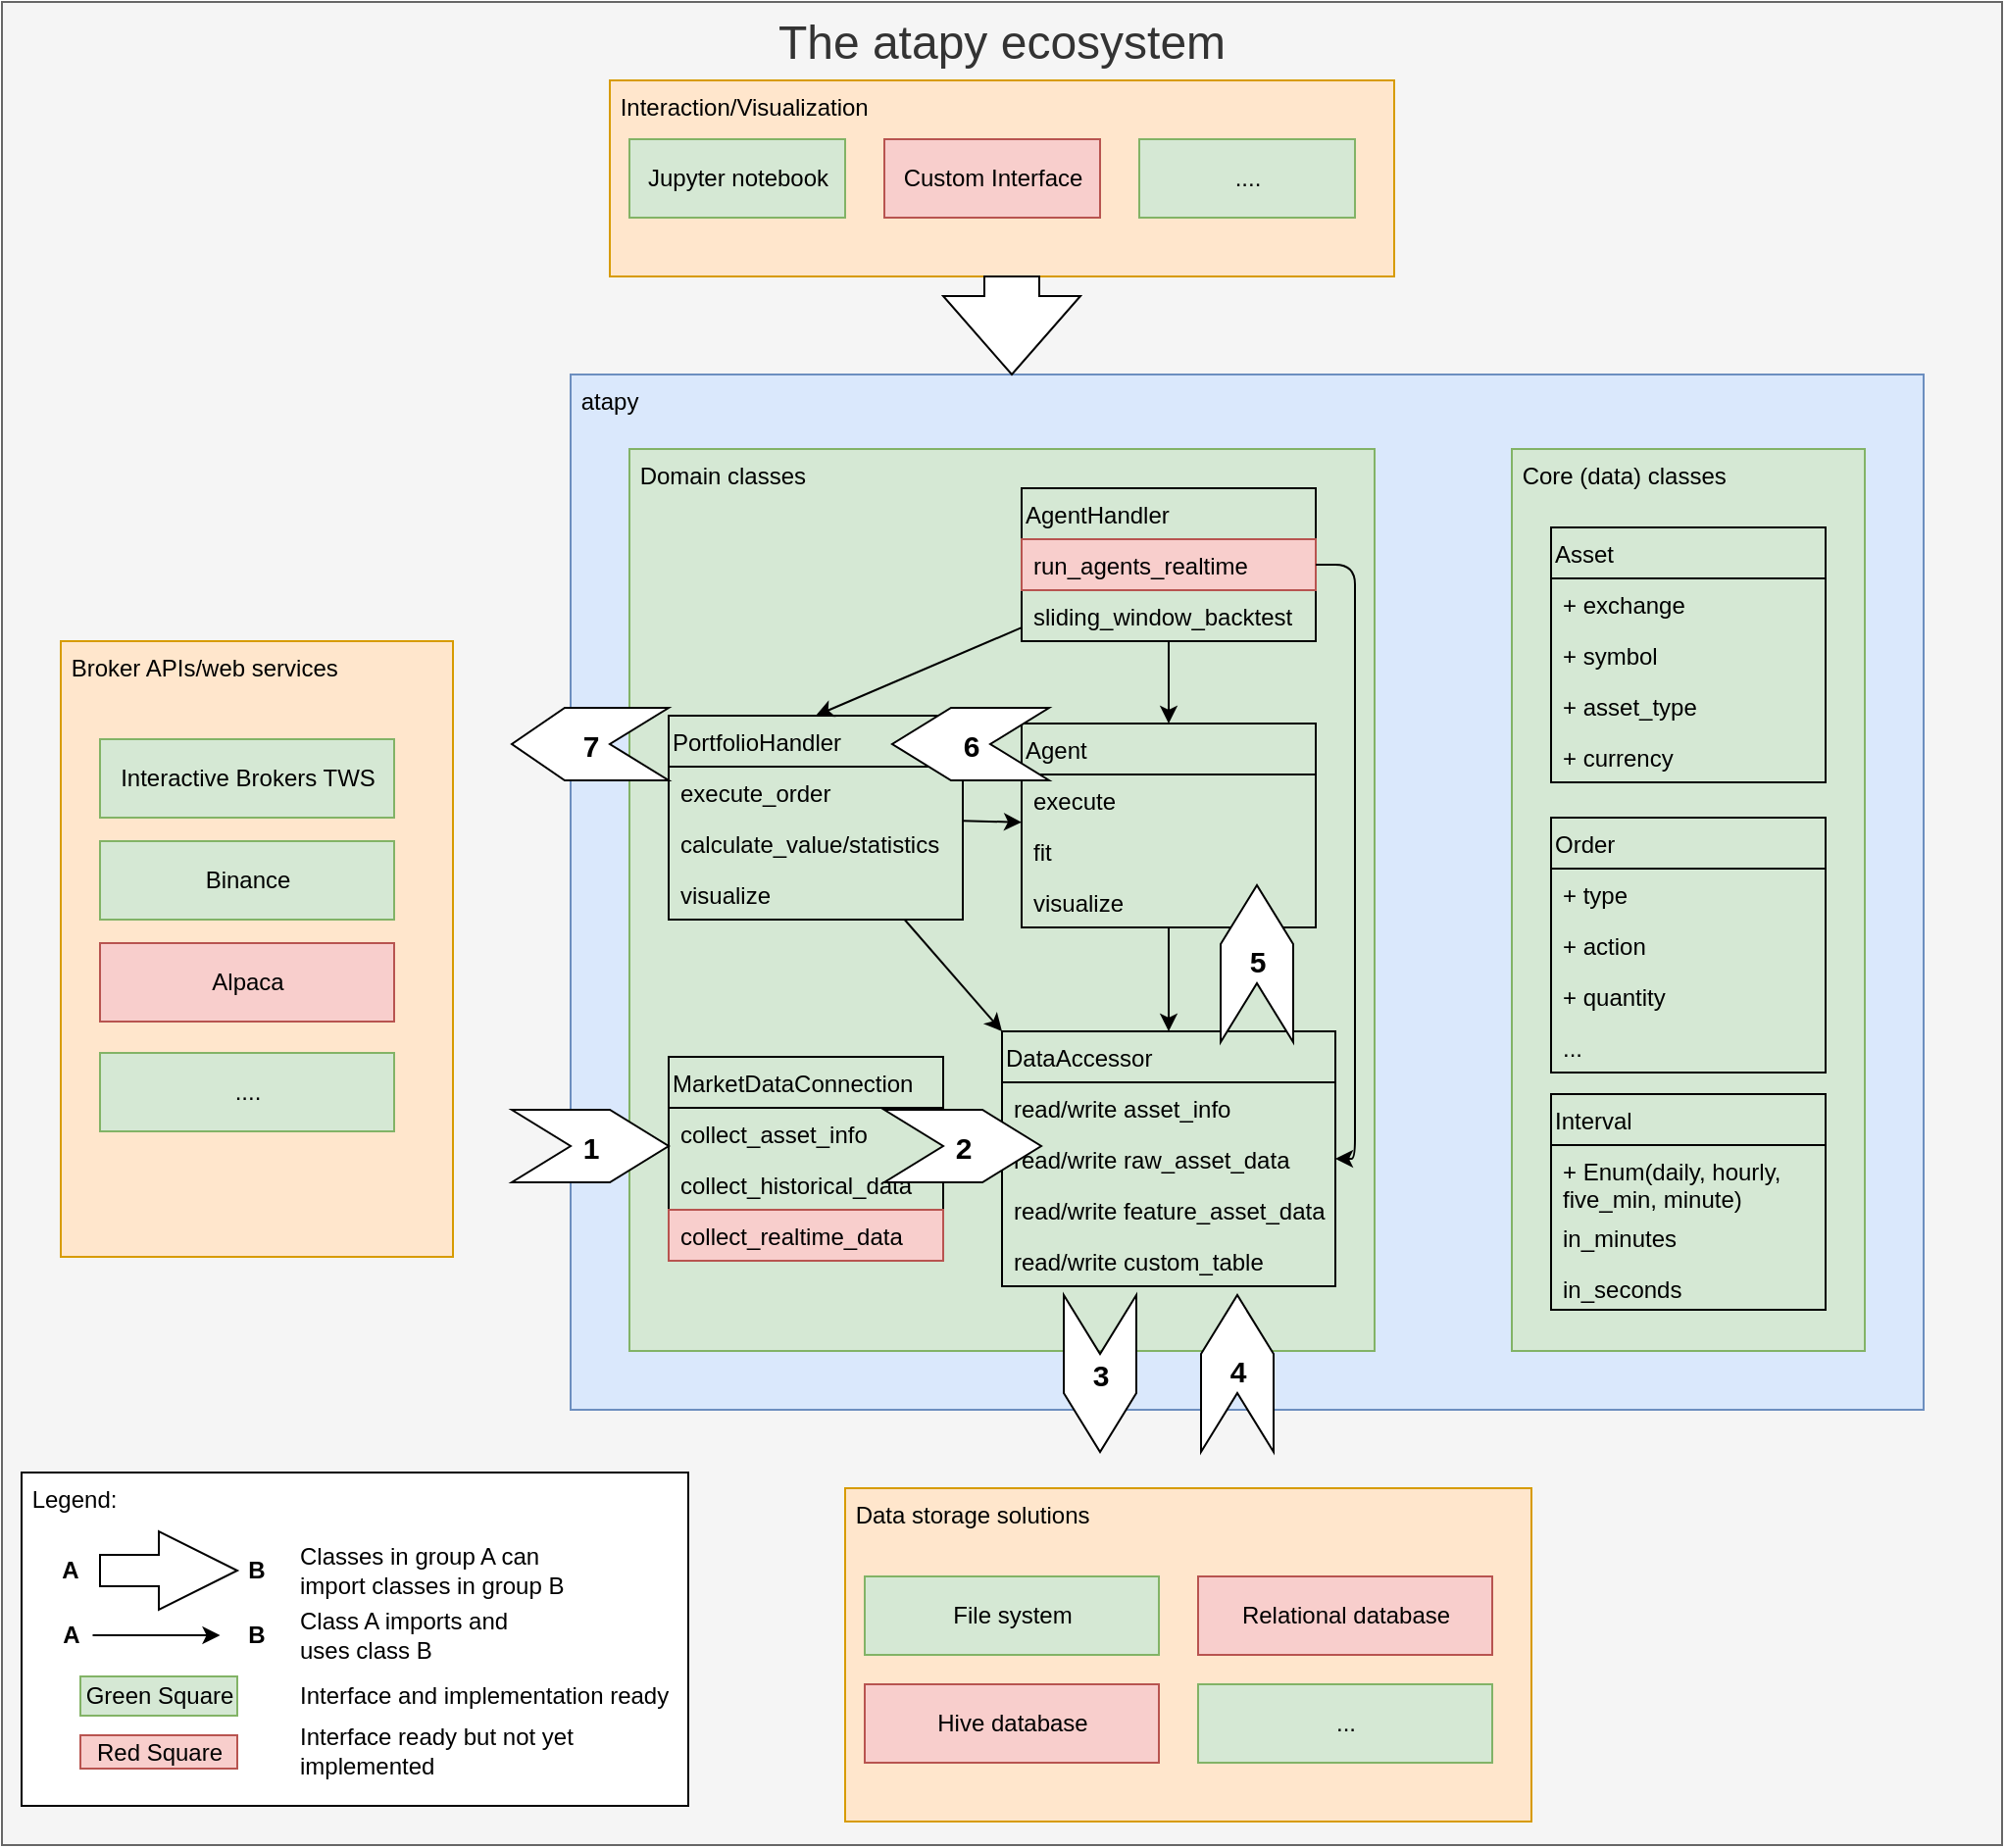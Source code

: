 <mxfile version="13.9.9" type="device"><diagram id="m-fYbM-t_2-ghVLzzrjX" name="Page-1"><mxGraphModel dx="1086" dy="806" grid="1" gridSize="10" guides="1" tooltips="1" connect="1" arrows="1" fold="1" page="1" pageScale="1" pageWidth="1654" pageHeight="1169" math="0" shadow="0"><root><mxCell id="0"/><mxCell id="1" parent="0"/><mxCell id="2xMp6ts41v3zg-Cotq4N-94" value="The atapy ecosystem" style="rounded=0;whiteSpace=wrap;html=1;align=center;verticalAlign=top;fontSize=24;fillColor=#f5f5f5;strokeColor=#666666;fontColor=#333333;" parent="1" vertex="1"><mxGeometry x="40" y="20" width="1020" height="940" as="geometry"/></mxCell><mxCell id="2xMp6ts41v3zg-Cotq4N-71" value="&amp;nbsp;atapy" style="rounded=0;whiteSpace=wrap;html=1;align=left;verticalAlign=top;fillColor=#dae8fc;strokeColor=#6c8ebf;" parent="1" vertex="1"><mxGeometry x="330" y="210" width="690" height="528" as="geometry"/></mxCell><mxCell id="2xMp6ts41v3zg-Cotq4N-56" value="&amp;nbsp;Core (data) classes" style="rounded=0;whiteSpace=wrap;html=1;align=left;verticalAlign=top;fillColor=#d5e8d4;strokeColor=#82b366;" parent="1" vertex="1"><mxGeometry x="810" y="248" width="180" height="460" as="geometry"/></mxCell><mxCell id="2xMp6ts41v3zg-Cotq4N-45" value="&amp;nbsp;Domain classes" style="rounded=0;whiteSpace=wrap;html=1;align=left;verticalAlign=top;fillColor=#d5e8d4;strokeColor=#82b366;" parent="1" vertex="1"><mxGeometry x="360" y="248" width="380" height="460" as="geometry"/></mxCell><mxCell id="2xMp6ts41v3zg-Cotq4N-4" value="&lt;span&gt;&amp;nbsp;Broker APIs/web services&lt;/span&gt;" style="rounded=0;whiteSpace=wrap;html=1;align=left;verticalAlign=top;fillColor=#ffe6cc;strokeColor=#d79b00;" parent="1" vertex="1"><mxGeometry x="70" y="346" width="200" height="314" as="geometry"/></mxCell><mxCell id="2xMp6ts41v3zg-Cotq4N-6" value="&lt;span style=&quot;color: rgb(0 , 0 , 0) ; font-family: &amp;#34;helvetica&amp;#34; ; font-size: 12px ; font-style: normal ; font-weight: 400 ; letter-spacing: normal ; text-indent: 0px ; text-transform: none ; word-spacing: 0px ; display: inline ; float: none&quot;&gt;&amp;nbsp;Data storage solutions&lt;/span&gt;" style="rounded=0;whiteSpace=wrap;html=1;verticalAlign=top;align=left;fillColor=#ffe6cc;strokeColor=#d79b00;" parent="1" vertex="1"><mxGeometry x="470" y="778" width="350" height="170" as="geometry"/></mxCell><mxCell id="2xMp6ts41v3zg-Cotq4N-7" value="MarketDataConnection" style="swimlane;fontStyle=0;childLayout=stackLayout;horizontal=1;startSize=26;fillColor=none;horizontalStack=0;resizeParent=1;resizeParentMax=0;resizeLast=0;collapsible=1;marginBottom=0;align=left;" parent="1" vertex="1"><mxGeometry x="380" y="558" width="140" height="104" as="geometry"/></mxCell><mxCell id="2xMp6ts41v3zg-Cotq4N-8" value="collect_asset_info" style="text;strokeColor=none;fillColor=none;align=left;verticalAlign=top;spacingLeft=4;spacingRight=4;overflow=hidden;rotatable=0;points=[[0,0.5],[1,0.5]];portConstraint=eastwest;" parent="2xMp6ts41v3zg-Cotq4N-7" vertex="1"><mxGeometry y="26" width="140" height="26" as="geometry"/></mxCell><mxCell id="2xMp6ts41v3zg-Cotq4N-9" value="collect_historical_data" style="text;strokeColor=none;fillColor=none;align=left;verticalAlign=top;spacingLeft=4;spacingRight=4;overflow=hidden;rotatable=0;points=[[0,0.5],[1,0.5]];portConstraint=eastwest;" parent="2xMp6ts41v3zg-Cotq4N-7" vertex="1"><mxGeometry y="52" width="140" height="26" as="geometry"/></mxCell><mxCell id="2xMp6ts41v3zg-Cotq4N-10" value="collect_realtime_data" style="text;strokeColor=#b85450;fillColor=#f8cecc;align=left;verticalAlign=top;spacingLeft=4;spacingRight=4;overflow=hidden;rotatable=0;points=[[0,0.5],[1,0.5]];portConstraint=eastwest;" parent="2xMp6ts41v3zg-Cotq4N-7" vertex="1"><mxGeometry y="78" width="140" height="26" as="geometry"/></mxCell><mxCell id="2xMp6ts41v3zg-Cotq4N-11" value="DataAccessor" style="swimlane;fontStyle=0;childLayout=stackLayout;horizontal=1;startSize=26;fillColor=none;horizontalStack=0;resizeParent=1;resizeParentMax=0;resizeLast=0;collapsible=1;marginBottom=0;align=left;" parent="1" vertex="1"><mxGeometry x="550" y="545" width="170" height="130" as="geometry"/></mxCell><mxCell id="2xMp6ts41v3zg-Cotq4N-12" value="read/write asset_info" style="text;strokeColor=none;fillColor=none;align=left;verticalAlign=top;spacingLeft=4;spacingRight=4;overflow=hidden;rotatable=0;points=[[0,0.5],[1,0.5]];portConstraint=eastwest;" parent="2xMp6ts41v3zg-Cotq4N-11" vertex="1"><mxGeometry y="26" width="170" height="26" as="geometry"/></mxCell><mxCell id="2xMp6ts41v3zg-Cotq4N-13" value="read/write raw_asset_data" style="text;strokeColor=none;fillColor=none;align=left;verticalAlign=top;spacingLeft=4;spacingRight=4;overflow=hidden;rotatable=0;points=[[0,0.5],[1,0.5]];portConstraint=eastwest;" parent="2xMp6ts41v3zg-Cotq4N-11" vertex="1"><mxGeometry y="52" width="170" height="26" as="geometry"/></mxCell><mxCell id="2xMp6ts41v3zg-Cotq4N-14" value="read/write feature_asset_data" style="text;strokeColor=none;fillColor=none;align=left;verticalAlign=top;spacingLeft=4;spacingRight=4;overflow=hidden;rotatable=0;points=[[0,0.5],[1,0.5]];portConstraint=eastwest;" parent="2xMp6ts41v3zg-Cotq4N-11" vertex="1"><mxGeometry y="78" width="170" height="26" as="geometry"/></mxCell><mxCell id="2xMp6ts41v3zg-Cotq4N-55" value="read/write custom_table" style="text;strokeColor=none;fillColor=none;align=left;verticalAlign=top;spacingLeft=4;spacingRight=4;overflow=hidden;rotatable=0;points=[[0,0.5],[1,0.5]];portConstraint=eastwest;" parent="2xMp6ts41v3zg-Cotq4N-11" vertex="1"><mxGeometry y="104" width="170" height="26" as="geometry"/></mxCell><mxCell id="2xMp6ts41v3zg-Cotq4N-15" value="PortfolioHandler" style="swimlane;fontStyle=0;childLayout=stackLayout;horizontal=1;startSize=26;fillColor=none;horizontalStack=0;resizeParent=1;resizeParentMax=0;resizeLast=0;collapsible=1;marginBottom=0;align=left;" parent="1" vertex="1"><mxGeometry x="380" y="384" width="150" height="104" as="geometry"><mxRectangle x="380" y="384" width="120" height="26" as="alternateBounds"/></mxGeometry></mxCell><mxCell id="2xMp6ts41v3zg-Cotq4N-16" value="execute_order" style="text;strokeColor=none;fillColor=none;align=left;verticalAlign=top;spacingLeft=4;spacingRight=4;overflow=hidden;rotatable=0;points=[[0,0.5],[1,0.5]];portConstraint=eastwest;" parent="2xMp6ts41v3zg-Cotq4N-15" vertex="1"><mxGeometry y="26" width="150" height="26" as="geometry"/></mxCell><mxCell id="2xMp6ts41v3zg-Cotq4N-18" value="calculate_value/statistics" style="text;strokeColor=none;fillColor=none;align=left;verticalAlign=top;spacingLeft=4;spacingRight=4;overflow=hidden;rotatable=0;points=[[0,0.5],[1,0.5]];portConstraint=eastwest;" parent="2xMp6ts41v3zg-Cotq4N-15" vertex="1"><mxGeometry y="52" width="150" height="26" as="geometry"/></mxCell><mxCell id="2xMp6ts41v3zg-Cotq4N-17" value="visualize" style="text;strokeColor=none;fillColor=none;align=left;verticalAlign=top;spacingLeft=4;spacingRight=4;overflow=hidden;rotatable=0;points=[[0,0.5],[1,0.5]];portConstraint=eastwest;" parent="2xMp6ts41v3zg-Cotq4N-15" vertex="1"><mxGeometry y="78" width="150" height="26" as="geometry"/></mxCell><mxCell id="2xMp6ts41v3zg-Cotq4N-20" value="Asset" style="swimlane;fontStyle=0;childLayout=stackLayout;horizontal=1;startSize=26;fillColor=none;horizontalStack=0;resizeParent=1;resizeParentMax=0;resizeLast=0;collapsible=1;marginBottom=0;align=left;" parent="1" vertex="1"><mxGeometry x="830" y="288" width="140" height="130" as="geometry"/></mxCell><mxCell id="2xMp6ts41v3zg-Cotq4N-21" value="+ exchange" style="text;strokeColor=none;fillColor=none;align=left;verticalAlign=top;spacingLeft=4;spacingRight=4;overflow=hidden;rotatable=0;points=[[0,0.5],[1,0.5]];portConstraint=eastwest;" parent="2xMp6ts41v3zg-Cotq4N-20" vertex="1"><mxGeometry y="26" width="140" height="26" as="geometry"/></mxCell><mxCell id="2xMp6ts41v3zg-Cotq4N-22" value="+ symbol" style="text;strokeColor=none;fillColor=none;align=left;verticalAlign=top;spacingLeft=4;spacingRight=4;overflow=hidden;rotatable=0;points=[[0,0.5],[1,0.5]];portConstraint=eastwest;" parent="2xMp6ts41v3zg-Cotq4N-20" vertex="1"><mxGeometry y="52" width="140" height="26" as="geometry"/></mxCell><mxCell id="2xMp6ts41v3zg-Cotq4N-57" value="+ asset_type" style="text;strokeColor=none;fillColor=none;align=left;verticalAlign=top;spacingLeft=4;spacingRight=4;overflow=hidden;rotatable=0;points=[[0,0.5],[1,0.5]];portConstraint=eastwest;" parent="2xMp6ts41v3zg-Cotq4N-20" vertex="1"><mxGeometry y="78" width="140" height="26" as="geometry"/></mxCell><mxCell id="2xMp6ts41v3zg-Cotq4N-23" value="+ currency" style="text;strokeColor=none;fillColor=none;align=left;verticalAlign=top;spacingLeft=4;spacingRight=4;overflow=hidden;rotatable=0;points=[[0,0.5],[1,0.5]];portConstraint=eastwest;" parent="2xMp6ts41v3zg-Cotq4N-20" vertex="1"><mxGeometry y="104" width="140" height="26" as="geometry"/></mxCell><mxCell id="2xMp6ts41v3zg-Cotq4N-28" value="Interval" style="swimlane;fontStyle=0;childLayout=stackLayout;horizontal=1;startSize=26;fillColor=none;horizontalStack=0;resizeParent=1;resizeParentMax=0;resizeLast=0;collapsible=1;marginBottom=0;align=left;" parent="1" vertex="1"><mxGeometry x="830" y="577" width="140" height="110" as="geometry"/></mxCell><mxCell id="2xMp6ts41v3zg-Cotq4N-29" value="+ Enum(daily, hourly, &#10;five_min, minute)" style="text;strokeColor=none;fillColor=none;align=left;verticalAlign=top;spacingLeft=4;spacingRight=4;overflow=hidden;rotatable=0;points=[[0,0.5],[1,0.5]];portConstraint=eastwest;" parent="2xMp6ts41v3zg-Cotq4N-28" vertex="1"><mxGeometry y="26" width="140" height="34" as="geometry"/></mxCell><mxCell id="2xMp6ts41v3zg-Cotq4N-30" value="in_minutes" style="text;strokeColor=none;fillColor=none;align=left;verticalAlign=top;spacingLeft=4;spacingRight=4;overflow=hidden;rotatable=0;points=[[0,0.5],[1,0.5]];portConstraint=eastwest;" parent="2xMp6ts41v3zg-Cotq4N-28" vertex="1"><mxGeometry y="60" width="140" height="26" as="geometry"/></mxCell><mxCell id="2xMp6ts41v3zg-Cotq4N-31" value="in_seconds" style="text;strokeColor=none;fillColor=none;align=left;verticalAlign=top;spacingLeft=4;spacingRight=4;overflow=hidden;rotatable=0;points=[[0,0.5],[1,0.5]];portConstraint=eastwest;" parent="2xMp6ts41v3zg-Cotq4N-28" vertex="1"><mxGeometry y="86" width="140" height="24" as="geometry"/></mxCell><mxCell id="2xMp6ts41v3zg-Cotq4N-33" value="Agent" style="swimlane;fontStyle=0;childLayout=stackLayout;horizontal=1;startSize=26;fillColor=none;horizontalStack=0;resizeParent=1;resizeParentMax=0;resizeLast=0;collapsible=1;marginBottom=0;align=left;" parent="1" vertex="1"><mxGeometry x="560" y="388" width="150" height="104" as="geometry"/></mxCell><mxCell id="2xMp6ts41v3zg-Cotq4N-34" value="execute" style="text;strokeColor=none;fillColor=none;align=left;verticalAlign=top;spacingLeft=4;spacingRight=4;overflow=hidden;rotatable=0;points=[[0,0.5],[1,0.5]];portConstraint=eastwest;" parent="2xMp6ts41v3zg-Cotq4N-33" vertex="1"><mxGeometry y="26" width="150" height="26" as="geometry"/></mxCell><mxCell id="2xMp6ts41v3zg-Cotq4N-35" value="fit" style="text;strokeColor=none;fillColor=none;align=left;verticalAlign=top;spacingLeft=4;spacingRight=4;overflow=hidden;rotatable=0;points=[[0,0.5],[1,0.5]];portConstraint=eastwest;" parent="2xMp6ts41v3zg-Cotq4N-33" vertex="1"><mxGeometry y="52" width="150" height="26" as="geometry"/></mxCell><mxCell id="2xMp6ts41v3zg-Cotq4N-36" value="visualize" style="text;strokeColor=none;fillColor=none;align=left;verticalAlign=top;spacingLeft=4;spacingRight=4;overflow=hidden;rotatable=0;points=[[0,0.5],[1,0.5]];portConstraint=eastwest;" parent="2xMp6ts41v3zg-Cotq4N-33" vertex="1"><mxGeometry y="78" width="150" height="26" as="geometry"/></mxCell><mxCell id="2xMp6ts41v3zg-Cotq4N-38" value="&amp;nbsp;Interaction/Visualization" style="rounded=0;whiteSpace=wrap;html=1;align=left;verticalAlign=top;fillColor=#ffe6cc;strokeColor=#d79b00;" parent="1" vertex="1"><mxGeometry x="350" y="60" width="400" height="100" as="geometry"/></mxCell><mxCell id="2xMp6ts41v3zg-Cotq4N-39" value="Jupyter notebook" style="html=1;align=left;" parent="1" vertex="1"><mxGeometry x="360" y="90" width="110" height="40" as="geometry"/></mxCell><mxCell id="2xMp6ts41v3zg-Cotq4N-40" value="Custom Interface" style="html=1;align=center;fillColor=#f8cecc;strokeColor=#b85450;" parent="1" vertex="1"><mxGeometry x="490" y="90" width="110" height="40" as="geometry"/></mxCell><mxCell id="2xMp6ts41v3zg-Cotq4N-41" value="Interactive Brokers TWS" style="html=1;align=left;" parent="1" vertex="1"><mxGeometry x="90" y="396" width="150" height="40" as="geometry"/></mxCell><mxCell id="2xMp6ts41v3zg-Cotq4N-42" value="Binance" style="html=1;align=left;" parent="1" vertex="1"><mxGeometry x="90" y="448" width="150" height="40" as="geometry"/></mxCell><mxCell id="2xMp6ts41v3zg-Cotq4N-43" value="Alpaca" style="html=1;align=left;" parent="1" vertex="1"><mxGeometry x="90" y="500" width="150" height="40" as="geometry"/></mxCell><mxCell id="2xMp6ts41v3zg-Cotq4N-44" value="...." style="html=1;align=center;fillColor=#d5e8d4;strokeColor=#82b366;" parent="1" vertex="1"><mxGeometry x="90" y="556" width="150" height="40" as="geometry"/></mxCell><mxCell id="2xMp6ts41v3zg-Cotq4N-47" value="Alpaca" style="html=1;align=center;fillColor=#f8cecc;strokeColor=#b85450;" parent="1" vertex="1"><mxGeometry x="90" y="500" width="150" height="40" as="geometry"/></mxCell><mxCell id="2xMp6ts41v3zg-Cotq4N-48" value="Interactive Brokers TWS" style="html=1;align=center;fillColor=#d5e8d4;strokeColor=#82b366;" parent="1" vertex="1"><mxGeometry x="90" y="396" width="150" height="40" as="geometry"/></mxCell><mxCell id="2xMp6ts41v3zg-Cotq4N-49" value="Binance" style="html=1;align=center;fillColor=#d5e8d4;strokeColor=#82b366;" parent="1" vertex="1"><mxGeometry x="90" y="448" width="150" height="40" as="geometry"/></mxCell><mxCell id="2xMp6ts41v3zg-Cotq4N-50" value="Jupyter notebook" style="html=1;align=center;fillColor=#d5e8d4;strokeColor=#82b366;" parent="1" vertex="1"><mxGeometry x="360" y="90" width="110" height="40" as="geometry"/></mxCell><mxCell id="2xMp6ts41v3zg-Cotq4N-51" value="File system" style="html=1;align=center;fillColor=#d5e8d4;strokeColor=#82b366;" parent="1" vertex="1"><mxGeometry x="480" y="823" width="150" height="40" as="geometry"/></mxCell><mxCell id="2xMp6ts41v3zg-Cotq4N-52" value="Relational database" style="html=1;align=center;fillColor=#f8cecc;strokeColor=#b85450;" parent="1" vertex="1"><mxGeometry x="650" y="823" width="150" height="40" as="geometry"/></mxCell><mxCell id="2xMp6ts41v3zg-Cotq4N-53" value="Hive database" style="html=1;align=center;fillColor=#f8cecc;strokeColor=#b85450;" parent="1" vertex="1"><mxGeometry x="480" y="878" width="150" height="40" as="geometry"/></mxCell><mxCell id="2xMp6ts41v3zg-Cotq4N-54" value="..." style="html=1;align=center;fillColor=#d5e8d4;strokeColor=#82b366;" parent="1" vertex="1"><mxGeometry x="650" y="878" width="150" height="40" as="geometry"/></mxCell><mxCell id="2xMp6ts41v3zg-Cotq4N-59" value="Order" style="swimlane;fontStyle=0;childLayout=stackLayout;horizontal=1;startSize=26;fillColor=none;horizontalStack=0;resizeParent=1;resizeParentMax=0;resizeLast=0;collapsible=1;marginBottom=0;align=left;" parent="1" vertex="1"><mxGeometry x="830" y="436" width="140" height="130" as="geometry"/></mxCell><mxCell id="2xMp6ts41v3zg-Cotq4N-60" value="+ type" style="text;strokeColor=none;fillColor=none;align=left;verticalAlign=top;spacingLeft=4;spacingRight=4;overflow=hidden;rotatable=0;points=[[0,0.5],[1,0.5]];portConstraint=eastwest;" parent="2xMp6ts41v3zg-Cotq4N-59" vertex="1"><mxGeometry y="26" width="140" height="26" as="geometry"/></mxCell><mxCell id="2xMp6ts41v3zg-Cotq4N-61" value="+ action" style="text;strokeColor=none;fillColor=none;align=left;verticalAlign=top;spacingLeft=4;spacingRight=4;overflow=hidden;rotatable=0;points=[[0,0.5],[1,0.5]];portConstraint=eastwest;" parent="2xMp6ts41v3zg-Cotq4N-59" vertex="1"><mxGeometry y="52" width="140" height="26" as="geometry"/></mxCell><mxCell id="2xMp6ts41v3zg-Cotq4N-62" value="+ quantity" style="text;strokeColor=none;fillColor=none;align=left;verticalAlign=top;spacingLeft=4;spacingRight=4;overflow=hidden;rotatable=0;points=[[0,0.5],[1,0.5]];portConstraint=eastwest;" parent="2xMp6ts41v3zg-Cotq4N-59" vertex="1"><mxGeometry y="78" width="140" height="26" as="geometry"/></mxCell><mxCell id="2xMp6ts41v3zg-Cotq4N-63" value="..." style="text;strokeColor=none;fillColor=none;align=left;verticalAlign=top;spacingLeft=4;spacingRight=4;overflow=hidden;rotatable=0;points=[[0,0.5],[1,0.5]];portConstraint=eastwest;" parent="2xMp6ts41v3zg-Cotq4N-59" vertex="1"><mxGeometry y="104" width="140" height="26" as="geometry"/></mxCell><mxCell id="2xMp6ts41v3zg-Cotq4N-65" value="AgentHandler" style="swimlane;fontStyle=0;childLayout=stackLayout;horizontal=1;startSize=26;fillColor=none;horizontalStack=0;resizeParent=1;resizeParentMax=0;resizeLast=0;collapsible=1;marginBottom=0;align=left;" parent="1" vertex="1"><mxGeometry x="560" y="268" width="150" height="78" as="geometry"/></mxCell><mxCell id="2xMp6ts41v3zg-Cotq4N-66" value="run_agents_realtime" style="text;strokeColor=#b85450;fillColor=#f8cecc;align=left;verticalAlign=top;spacingLeft=4;spacingRight=4;overflow=hidden;rotatable=0;points=[[0,0.5],[1,0.5]];portConstraint=eastwest;" parent="2xMp6ts41v3zg-Cotq4N-65" vertex="1"><mxGeometry y="26" width="150" height="26" as="geometry"/></mxCell><mxCell id="2xMp6ts41v3zg-Cotq4N-67" value="sliding_window_backtest" style="text;strokeColor=none;fillColor=none;align=left;verticalAlign=top;spacingLeft=4;spacingRight=4;overflow=hidden;rotatable=0;points=[[0,0.5],[1,0.5]];portConstraint=eastwest;" parent="2xMp6ts41v3zg-Cotq4N-65" vertex="1"><mxGeometry y="52" width="150" height="26" as="geometry"/></mxCell><mxCell id="2xMp6ts41v3zg-Cotq4N-70" value="...." style="html=1;align=center;fillColor=#d5e8d4;strokeColor=#82b366;" parent="1" vertex="1"><mxGeometry x="620" y="90" width="110" height="40" as="geometry"/></mxCell><mxCell id="2xMp6ts41v3zg-Cotq4N-75" value="" style="endArrow=classic;html=1;entryX=0;entryY=0;entryDx=0;entryDy=0;" parent="1" source="2xMp6ts41v3zg-Cotq4N-15" target="2xMp6ts41v3zg-Cotq4N-11" edge="1"><mxGeometry width="50" height="50" relative="1" as="geometry"><mxPoint x="455" y="384" as="sourcePoint"/><mxPoint x="560" y="498" as="targetPoint"/></mxGeometry></mxCell><mxCell id="2xMp6ts41v3zg-Cotq4N-80" value="" style="endArrow=classic;html=1;entryX=0;entryY=0.5;entryDx=0;entryDy=0;" parent="1" source="2xMp6ts41v3zg-Cotq4N-7" target="2xMp6ts41v3zg-Cotq4N-13" edge="1"><mxGeometry width="50" height="50" relative="1" as="geometry"><mxPoint x="649.407" y="502.0" as="sourcePoint"/><mxPoint x="655" y="568" as="targetPoint"/></mxGeometry></mxCell><mxCell id="2xMp6ts41v3zg-Cotq4N-86" value="" style="endArrow=classic;html=1;entryX=0.5;entryY=0;entryDx=0;entryDy=0;" parent="1" source="2xMp6ts41v3zg-Cotq4N-65" target="2xMp6ts41v3zg-Cotq4N-15" edge="1"><mxGeometry width="50" height="50" relative="1" as="geometry"><mxPoint x="645" y="356" as="sourcePoint"/><mxPoint x="645" y="398" as="targetPoint"/></mxGeometry></mxCell><mxCell id="2xMp6ts41v3zg-Cotq4N-92" value="" style="html=1;shadow=0;dashed=0;align=center;verticalAlign=middle;shape=mxgraph.arrows2.arrow;dy=0.6;dx=40;direction=south;notch=0;" parent="1" vertex="1"><mxGeometry x="520" y="160" width="70" height="50" as="geometry"/></mxCell><mxCell id="xxs568KQ2R3x9aCz8IpE-3" value="&amp;nbsp;Legend:" style="rounded=0;whiteSpace=wrap;html=1;align=left;verticalAlign=top;" parent="1" vertex="1"><mxGeometry x="50" y="770" width="340" height="170" as="geometry"/></mxCell><mxCell id="xxs568KQ2R3x9aCz8IpE-4" value="" style="html=1;shadow=0;dashed=0;align=center;verticalAlign=middle;shape=mxgraph.arrows2.arrow;dy=0.6;dx=40;notch=0;" parent="1" vertex="1"><mxGeometry x="90" y="800" width="70" height="40" as="geometry"/></mxCell><mxCell id="xxs568KQ2R3x9aCz8IpE-6" value="Red Square" style="html=1;align=center;fillColor=#f8cecc;strokeColor=#b85450;" parent="1" vertex="1"><mxGeometry x="80" y="904" width="80" height="17" as="geometry"/></mxCell><mxCell id="xxs568KQ2R3x9aCz8IpE-7" value="Green Square" style="html=1;align=center;fillColor=#d5e8d4;strokeColor=#82b366;" parent="1" vertex="1"><mxGeometry x="80" y="874" width="80" height="20" as="geometry"/></mxCell><mxCell id="xxs568KQ2R3x9aCz8IpE-8" value="A" style="rounded=0;whiteSpace=wrap;html=1;strokeColor=none;fillColor=none;fontStyle=1" parent="1" vertex="1"><mxGeometry x="40" y="810" width="70" height="20" as="geometry"/></mxCell><mxCell id="xxs568KQ2R3x9aCz8IpE-9" value="B" style="rounded=0;whiteSpace=wrap;html=1;strokeColor=none;fillColor=none;fontStyle=1" parent="1" vertex="1"><mxGeometry x="135" y="810" width="70" height="20" as="geometry"/></mxCell><mxCell id="xxs568KQ2R3x9aCz8IpE-10" value="Classes in group A can import classes in group B" style="rounded=0;whiteSpace=wrap;html=1;strokeColor=none;fillColor=none;fontStyle=0;align=left;" parent="1" vertex="1"><mxGeometry x="190" y="810" width="150" height="20" as="geometry"/></mxCell><mxCell id="xxs568KQ2R3x9aCz8IpE-11" value="Interface and implementation ready" style="rounded=0;whiteSpace=wrap;html=1;strokeColor=none;fillColor=none;fontStyle=0;align=left;" parent="1" vertex="1"><mxGeometry x="190" y="874" width="200" height="20" as="geometry"/></mxCell><mxCell id="xxs568KQ2R3x9aCz8IpE-12" value="Interface ready but not yet implemented" style="rounded=0;whiteSpace=wrap;html=1;strokeColor=none;fillColor=none;fontStyle=0;align=left;" parent="1" vertex="1"><mxGeometry x="190" y="902" width="200" height="20" as="geometry"/></mxCell><mxCell id="xxs568KQ2R3x9aCz8IpE-17" style="edgeStyle=orthogonalEdgeStyle;rounded=0;orthogonalLoop=1;jettySize=auto;html=1;" parent="1" source="xxs568KQ2R3x9aCz8IpE-14" target="xxs568KQ2R3x9aCz8IpE-15" edge="1"><mxGeometry relative="1" as="geometry"><mxPoint x="113" y="853" as="sourcePoint"/></mxGeometry></mxCell><mxCell id="xxs568KQ2R3x9aCz8IpE-14" value="A" style="rounded=0;whiteSpace=wrap;html=1;strokeColor=none;fillColor=none;fontStyle=1" parent="1" vertex="1"><mxGeometry x="63.75" y="843" width="22.5" height="20" as="geometry"/></mxCell><mxCell id="xxs568KQ2R3x9aCz8IpE-15" value="B" style="rounded=0;whiteSpace=wrap;html=1;strokeColor=none;fillColor=none;fontStyle=1" parent="1" vertex="1"><mxGeometry x="151.25" y="843" width="37.5" height="20" as="geometry"/></mxCell><mxCell id="xxs568KQ2R3x9aCz8IpE-18" value="Class A imports and uses class B" style="rounded=0;whiteSpace=wrap;html=1;strokeColor=none;fillColor=none;fontStyle=0;align=left;" parent="1" vertex="1"><mxGeometry x="190" y="843" width="130" height="20" as="geometry"/></mxCell><mxCell id="xxs568KQ2R3x9aCz8IpE-21" value="" style="edgeStyle=elbowEdgeStyle;elbow=horizontal;endArrow=classic;html=1;entryX=1;entryY=0.5;entryDx=0;entryDy=0;exitX=1;exitY=0.5;exitDx=0;exitDy=0;" parent="1" source="2xMp6ts41v3zg-Cotq4N-65" target="2xMp6ts41v3zg-Cotq4N-13" edge="1"><mxGeometry width="50" height="50" relative="1" as="geometry"><mxPoint x="640" y="360" as="sourcePoint"/><mxPoint x="690" y="310" as="targetPoint"/><Array as="points"><mxPoint x="730" y="446"/></Array></mxGeometry></mxCell><mxCell id="FSBijWU9aPu8e-1big-3-5" value="1" style="html=1;shadow=0;dashed=0;align=center;verticalAlign=middle;shape=mxgraph.arrows2.arrow;dy=0;dx=30;notch=30;fontStyle=1;fontSize=15;" vertex="1" parent="1"><mxGeometry x="300" y="585" width="80" height="37" as="geometry"/></mxCell><mxCell id="FSBijWU9aPu8e-1big-3-6" value="2" style="html=1;shadow=0;dashed=0;align=center;verticalAlign=middle;shape=mxgraph.arrows2.arrow;dy=0;dx=30;notch=30;fontStyle=1;fontSize=15;" vertex="1" parent="1"><mxGeometry x="490" y="585" width="80" height="37" as="geometry"/></mxCell><mxCell id="FSBijWU9aPu8e-1big-3-7" value="3" style="html=1;shadow=0;dashed=0;align=center;verticalAlign=middle;shape=mxgraph.arrows2.arrow;dy=0;dx=30;notch=30;rotation=90;horizontal=0;fontStyle=1;fontSize=15;" vertex="1" parent="1"><mxGeometry x="560" y="701" width="80" height="37" as="geometry"/></mxCell><mxCell id="FSBijWU9aPu8e-1big-3-8" value="" style="html=1;shadow=0;dashed=0;align=center;verticalAlign=middle;shape=mxgraph.arrows2.arrow;dy=0;dx=30;notch=30;rotation=-90;horizontal=0;flipH=0;flipV=0;" vertex="1" parent="1"><mxGeometry x="630" y="701" width="80" height="37" as="geometry"/></mxCell><mxCell id="FSBijWU9aPu8e-1big-3-9" value="" style="html=1;shadow=0;dashed=0;align=center;verticalAlign=middle;shape=mxgraph.arrows2.arrow;dy=0;dx=30;notch=30;rotation=-90;horizontal=0;flipH=0;flipV=0;" vertex="1" parent="1"><mxGeometry x="640" y="492" width="80" height="37" as="geometry"/></mxCell><mxCell id="FSBijWU9aPu8e-1big-3-10" value="" style="endArrow=classic;html=1;" edge="1" parent="1" source="2xMp6ts41v3zg-Cotq4N-33" target="2xMp6ts41v3zg-Cotq4N-11"><mxGeometry width="50" height="50" relative="1" as="geometry"><mxPoint x="635" y="492" as="sourcePoint"/><mxPoint x="635" y="545" as="targetPoint"/></mxGeometry></mxCell><mxCell id="FSBijWU9aPu8e-1big-3-11" value="" style="html=1;shadow=0;dashed=0;align=center;verticalAlign=middle;shape=mxgraph.arrows2.arrow;dy=0;dx=30;notch=30;rotation=-180;horizontal=1;" vertex="1" parent="1"><mxGeometry x="494" y="380" width="80" height="37" as="geometry"/></mxCell><mxCell id="FSBijWU9aPu8e-1big-3-12" value="" style="endArrow=classic;html=1;entryX=0.5;entryY=0;entryDx=0;entryDy=0;" edge="1" parent="1" source="2xMp6ts41v3zg-Cotq4N-65" target="2xMp6ts41v3zg-Cotq4N-33"><mxGeometry width="50" height="50" relative="1" as="geometry"><mxPoint x="635" y="346" as="sourcePoint"/><mxPoint x="635" y="388" as="targetPoint"/></mxGeometry></mxCell><mxCell id="FSBijWU9aPu8e-1big-3-14" value="" style="endArrow=classic;html=1;" edge="1" parent="1" source="2xMp6ts41v3zg-Cotq4N-15" target="2xMp6ts41v3zg-Cotq4N-33"><mxGeometry width="50" height="50" relative="1" as="geometry"><mxPoint x="645" y="502" as="sourcePoint"/><mxPoint x="645" y="555" as="targetPoint"/></mxGeometry></mxCell><mxCell id="FSBijWU9aPu8e-1big-3-15" value="" style="html=1;shadow=0;dashed=0;align=center;verticalAlign=middle;shape=mxgraph.arrows2.arrow;dy=0;dx=27;notch=30;rotation=-180;flipV=0;direction=east;" vertex="1" parent="1"><mxGeometry x="300" y="380" width="80" height="37" as="geometry"/></mxCell><mxCell id="FSBijWU9aPu8e-1big-3-16" value="&lt;font style=&quot;font-size: 15px;&quot;&gt;4&lt;/font&gt;" style="text;strokeColor=none;fillColor=none;html=1;fontSize=15;fontStyle=1;verticalAlign=middle;align=center;" vertex="1" parent="1"><mxGeometry x="660" y="713" width="20" height="10" as="geometry"/></mxCell><mxCell id="FSBijWU9aPu8e-1big-3-17" value="&lt;font style=&quot;font-size: 15px;&quot;&gt;5&lt;/font&gt;" style="text;strokeColor=none;fillColor=none;html=1;fontSize=15;fontStyle=1;verticalAlign=middle;align=center;" vertex="1" parent="1"><mxGeometry x="670" y="504" width="20" height="10" as="geometry"/></mxCell><mxCell id="FSBijWU9aPu8e-1big-3-18" value="&lt;font style=&quot;font-size: 15px;&quot;&gt;6&lt;/font&gt;" style="text;strokeColor=none;fillColor=none;html=1;fontSize=15;fontStyle=1;verticalAlign=middle;align=center;" vertex="1" parent="1"><mxGeometry x="524" y="393.5" width="20" height="10" as="geometry"/></mxCell><mxCell id="FSBijWU9aPu8e-1big-3-19" value="&lt;font style=&quot;font-size: 15px;&quot;&gt;7&lt;/font&gt;" style="text;strokeColor=none;fillColor=none;html=1;fontSize=15;fontStyle=1;verticalAlign=middle;align=center;" vertex="1" parent="1"><mxGeometry x="330" y="393.5" width="20" height="10" as="geometry"/></mxCell></root></mxGraphModel></diagram></mxfile>